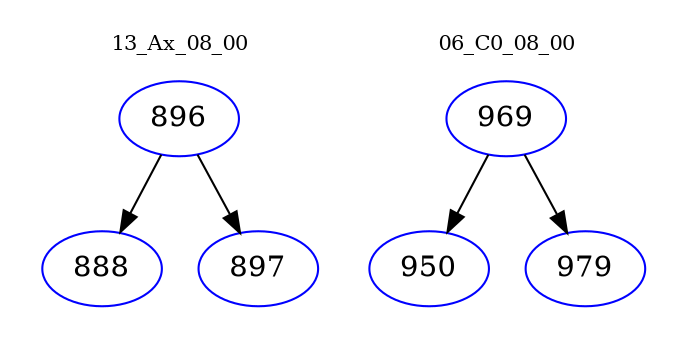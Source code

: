 digraph{
subgraph cluster_0 {
color = white
label = "13_Ax_08_00";
fontsize=10;
T0_896 [label="896", color="blue"]
T0_896 -> T0_888 [color="black"]
T0_888 [label="888", color="blue"]
T0_896 -> T0_897 [color="black"]
T0_897 [label="897", color="blue"]
}
subgraph cluster_1 {
color = white
label = "06_C0_08_00";
fontsize=10;
T1_969 [label="969", color="blue"]
T1_969 -> T1_950 [color="black"]
T1_950 [label="950", color="blue"]
T1_969 -> T1_979 [color="black"]
T1_979 [label="979", color="blue"]
}
}
